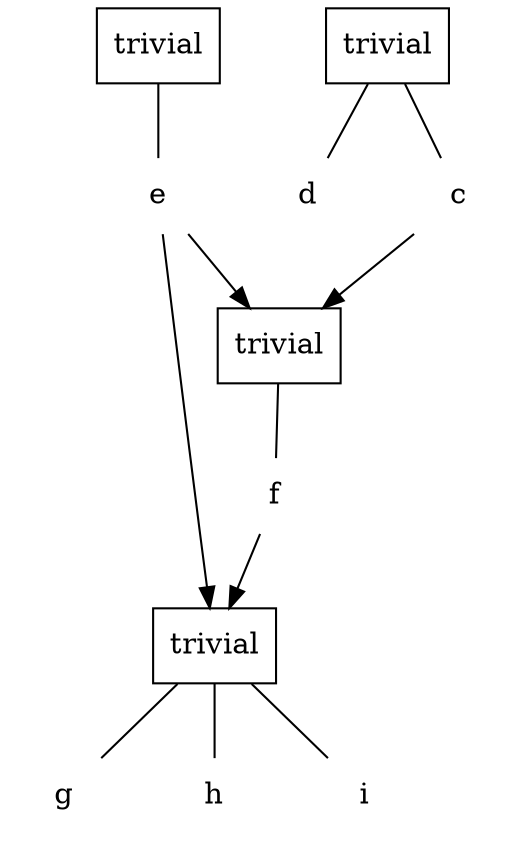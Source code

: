 digraph G{
  bgcolor = "transparent";

  subgraph cards {
    node [shape = "box" style = "filled"];
    "1" [label = "trivial" fillcolor = "transparent"];
    "2" [label = "trivial" fillcolor = "white"];
    "3" [label = "trivial" fillcolor = "white"];
    "4" [label = "trivial" fillcolor = "white"];
  }

  subgraph vars {
    node [shape = "none"];
    "5" [label = "f"];
    "6" [label = "c"];
    "7" [label = "d"];
    "8" [label = "e"];
    "9" [label = "g"];
    "10" [label = "h"];
    "11" [label = "i"];
  }

  edge [arrowhead = "none"];
  "1" -> {"5"};
  "2" -> {"6" "7"};
  "3" -> {"8"};
  "4" -> {"9" "10" "11"};

  edge [arrowhead = "normal"];
  "5" -> {"4"};
  "6" -> {"1"};
  "8" -> {"1" "4"};
}
